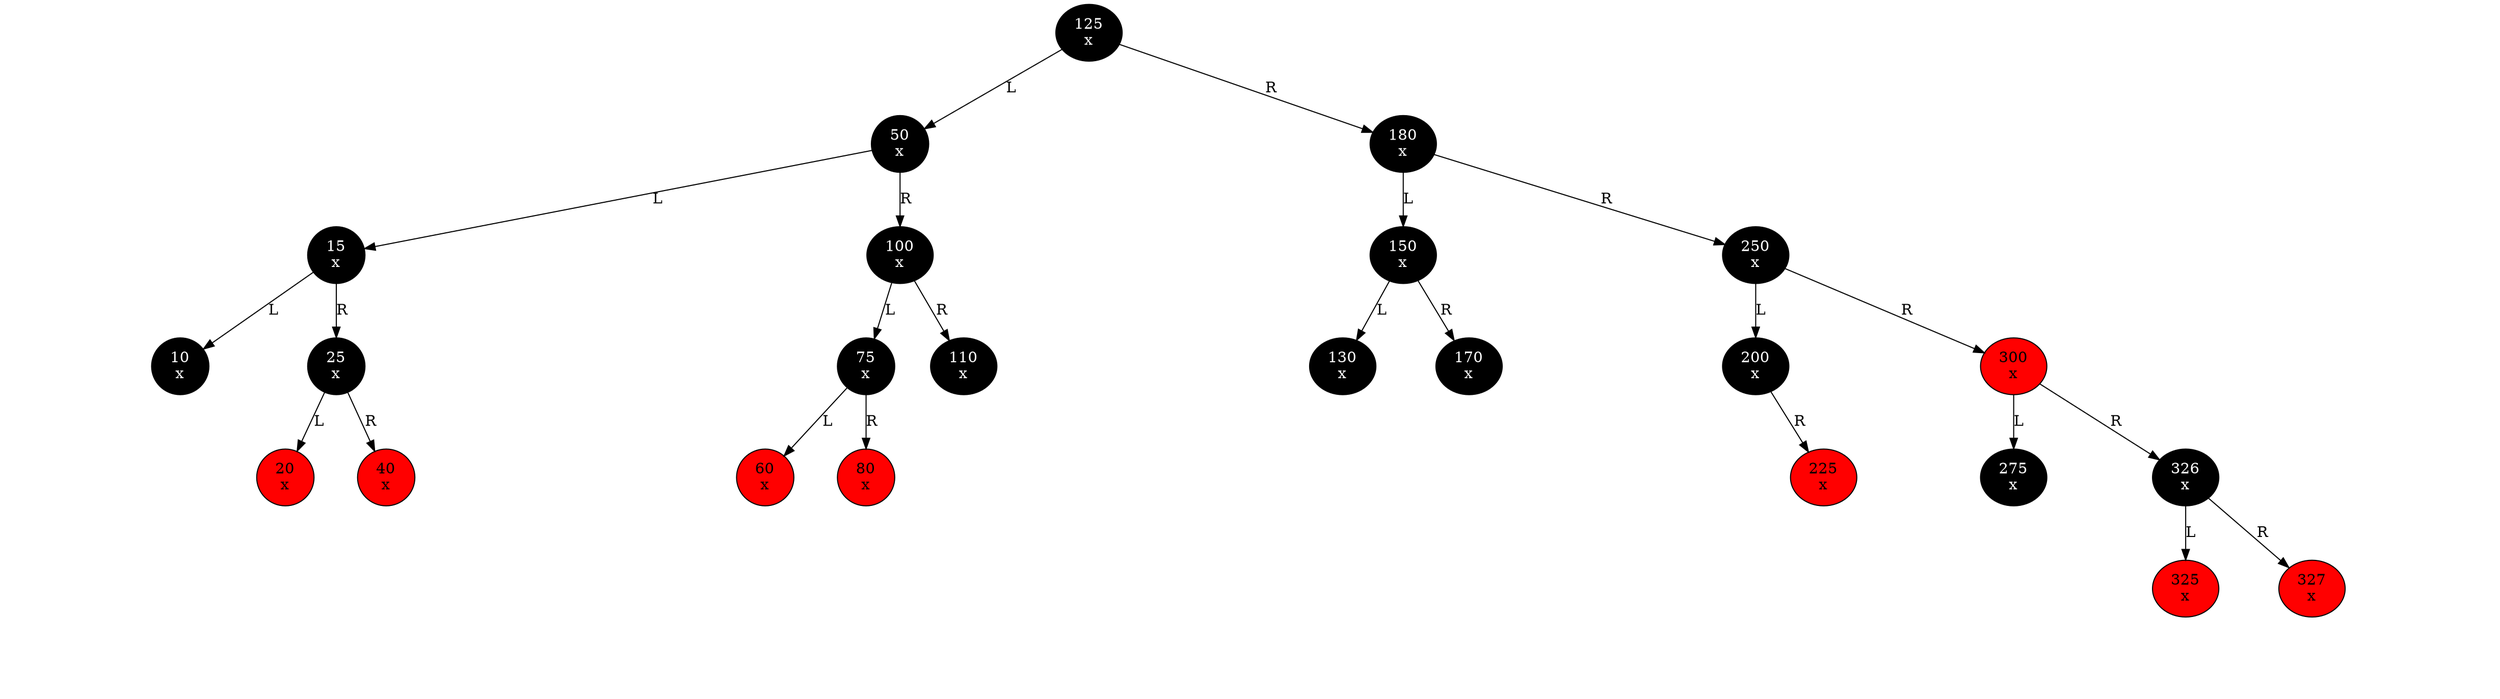 digraph {
   node_1442407170 [style=filled fillcolor=black fontcolor=white label="125\nx"];
   node_1442407170 -> node_1028566121 [label=L taildir=sw];
   node_1442407170 -> node_1118140819 [label=R taildir=se];
   node_1028566121 [style=filled fillcolor=black fontcolor=white label="50\nx"];
   node_1028566121 -> node_1975012498 [label=L taildir=sw];
   node_1028566121 -> node_1808253012 [label=R taildir=se];
   node_1975012498 [style=filled fillcolor=black fontcolor=white label="15\nx"];
   node_1975012498 -> node_589431969 [label=L taildir=sw];
   node_1975012498 -> node_1252169911 [label=R taildir=se];
   node_589431969 [style=filled fillcolor=black fontcolor=white label="10\nx"];
   node_589431969_L [label=nullLeft style=invis];
   node_589431969 -> node_589431969_L [style=invis];
   node_589431969_R [label=nullRight style=invis];
   node_589431969 -> node_589431969_R [style=invis];
   node_1252169911 [style=filled fillcolor=black fontcolor=white label="25\nx"];
   node_1252169911 -> node_2101973421 [label=L taildir=sw];
   node_1252169911 -> node_685325104 [label=R taildir=se];
   node_2101973421 [style=filled fillcolor=red fontcolor=black label="20\nx"];
   node_2101973421_L [label=nullLeft style=invis];
   node_2101973421 -> node_2101973421_L [style=invis];
   node_2101973421_R [label=nullRight style=invis];
   node_2101973421 -> node_2101973421_R [style=invis];
   node_685325104 [style=filled fillcolor=red fontcolor=black label="40\nx"];
   node_685325104_L [label=nullLeft style=invis];
   node_685325104 -> node_685325104_L [style=invis];
   node_685325104_R [label=nullRight style=invis];
   node_685325104 -> node_685325104_R [style=invis];
   node_1808253012 [style=filled fillcolor=black fontcolor=white label="100\nx"];
   node_1808253012 -> node_460141958 [label=L taildir=sw];
   node_1808253012 -> node_1163157884 [label=R taildir=se];
   node_460141958 [style=filled fillcolor=black fontcolor=white label="75\nx"];
   node_460141958 -> node_1956725890 [label=L taildir=sw];
   node_460141958 -> node_356573597 [label=R taildir=se];
   node_1956725890 [style=filled fillcolor=red fontcolor=black label="60\nx"];
   node_1956725890_L [label=nullLeft style=invis];
   node_1956725890 -> node_1956725890_L [style=invis];
   node_1956725890_R [label=nullRight style=invis];
   node_1956725890 -> node_1956725890_R [style=invis];
   node_356573597 [style=filled fillcolor=red fontcolor=black label="80\nx"];
   node_356573597_L [label=nullLeft style=invis];
   node_356573597 -> node_356573597_L [style=invis];
   node_356573597_R [label=nullRight style=invis];
   node_356573597 -> node_356573597_R [style=invis];
   node_1163157884 [style=filled fillcolor=black fontcolor=white label="110\nx"];
   node_1163157884_L [label=nullLeft style=invis];
   node_1163157884 -> node_1163157884_L [style=invis];
   node_1163157884_R [label=nullRight style=invis];
   node_1163157884 -> node_1163157884_R [style=invis];
   node_1118140819 [style=filled fillcolor=black fontcolor=white label="180\nx"];
   node_1118140819 -> node_1735600054 [label=L taildir=sw];
   node_1118140819 -> node_21685669 [label=R taildir=se];
   node_1735600054 [style=filled fillcolor=black fontcolor=white label="150\nx"];
   node_1735600054 -> node_2133927002 [label=L taildir=sw];
   node_1735600054 -> node_1836019240 [label=R taildir=se];
   node_2133927002 [style=filled fillcolor=black fontcolor=white label="130\nx"];
   node_2133927002_L [label=nullLeft style=invis];
   node_2133927002 -> node_2133927002_L [style=invis];
   node_2133927002_R [label=nullRight style=invis];
   node_2133927002 -> node_2133927002_R [style=invis];
   node_1836019240 [style=filled fillcolor=black fontcolor=white label="170\nx"];
   node_1836019240_L [label=nullLeft style=invis];
   node_1836019240 -> node_1836019240_L [style=invis];
   node_1836019240_R [label=nullRight style=invis];
   node_1836019240 -> node_1836019240_R [style=invis];
   node_21685669 [style=filled fillcolor=black fontcolor=white label="250\nx"];
   node_21685669 -> node_325040804 [label=L taildir=sw];
   node_21685669 -> node_1173230247 [label=R taildir=se];
   node_325040804 [style=filled fillcolor=black fontcolor=white label="200\nx"];
   node_325040804_L [label=nullLeft style=invis];
   node_325040804 -> node_325040804_L [style=invis];
   node_325040804 -> node_856419764 [label=R taildir=se];
   node_856419764 [style=filled fillcolor=red fontcolor=black label="225\nx"];
   node_856419764_L [label=nullLeft style=invis];
   node_856419764 -> node_856419764_L [style=invis];
   node_856419764_R [label=nullRight style=invis];
   node_856419764 -> node_856419764_R [style=invis];
   node_1173230247 [style=filled fillcolor=red fontcolor=black label="300\nx"];
   node_1173230247 -> node_621009875 [label=L taildir=sw];
   node_1173230247 -> node_1265094477 [label=R taildir=se];
   node_621009875 [style=filled fillcolor=black fontcolor=white label="275\nx"];
   node_621009875_L [label=nullLeft style=invis];
   node_621009875 -> node_621009875_L [style=invis];
   node_621009875_R [label=nullRight style=invis];
   node_621009875 -> node_621009875_R [style=invis];
   node_1265094477 [style=filled fillcolor=black fontcolor=white label="326\nx"];
   node_1265094477 -> node_2125039532 [label=L taildir=sw];
   node_1265094477 -> node_312714112 [label=R taildir=se];
   node_2125039532 [style=filled fillcolor=red fontcolor=black label="325\nx"];
   node_2125039532_L [label=nullLeft style=invis];
   node_2125039532 -> node_2125039532_L [style=invis];
   node_2125039532_R [label=nullRight style=invis];
   node_2125039532 -> node_2125039532_R [style=invis];
   node_312714112 [style=filled fillcolor=red fontcolor=black label="327\nx"];
   node_312714112_L [label=nullLeft style=invis];
   node_312714112 -> node_312714112_L [style=invis];
   node_312714112_R [label=nullRight style=invis];
   node_312714112 -> node_312714112_R [style=invis];
}
